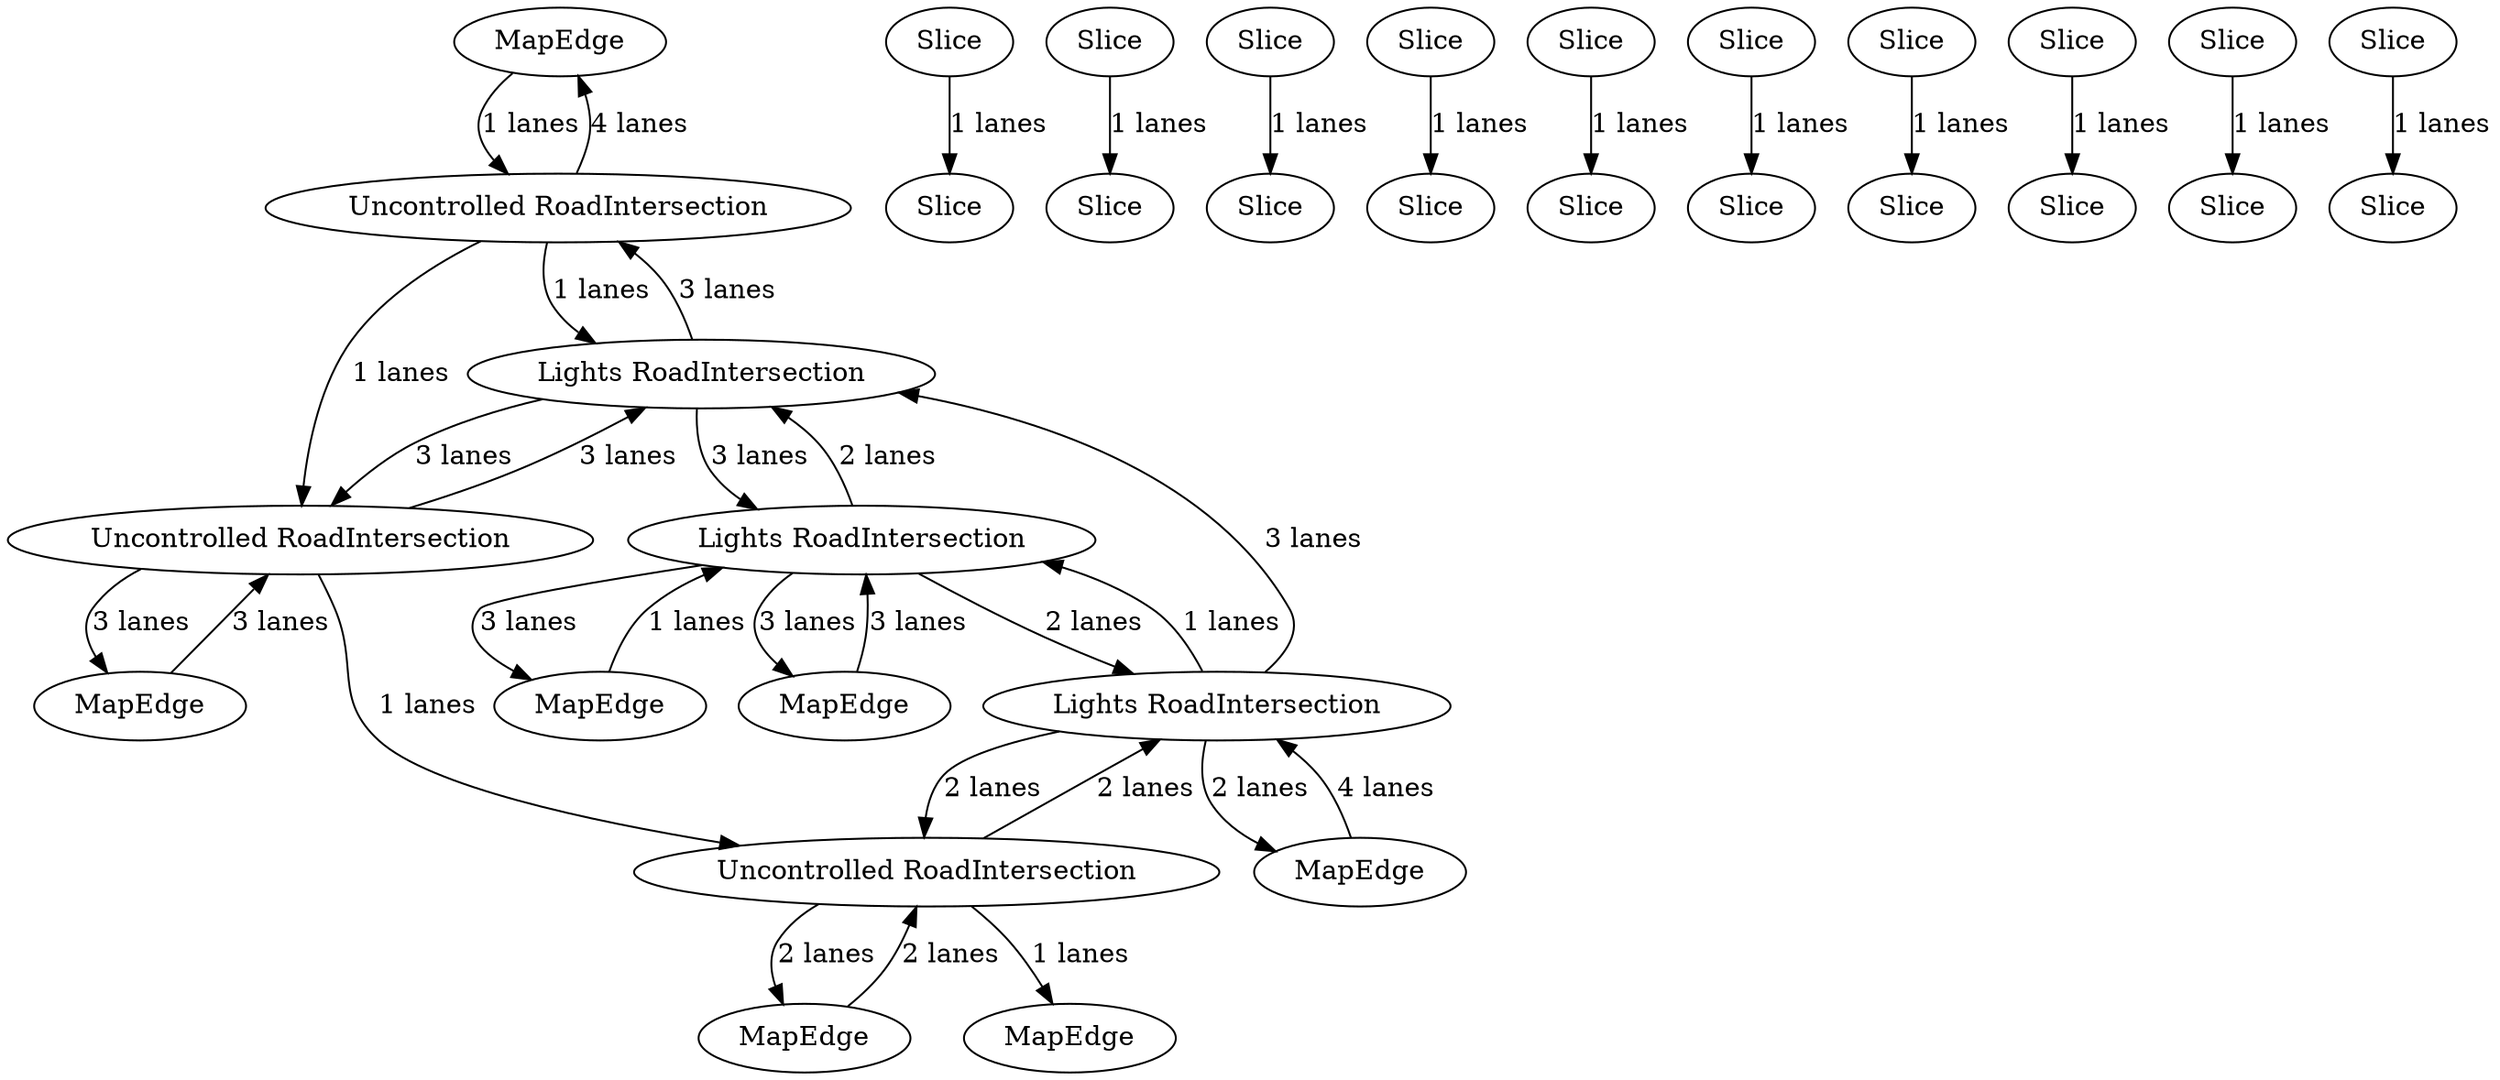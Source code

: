 digraph {
    0 [ label = "MapEdge" ]
    1 [ label = "MapEdge" ]
    2 [ label = "Uncontrolled RoadIntersection" ]
    3 [ label = "Slice" ]
    4 [ label = "MapEdge" ]
    5 [ label = "Slice" ]
    6 [ label = "Slice" ]
    7 [ label = "Slice" ]
    8 [ label = "Slice" ]
    9 [ label = "Slice" ]
    10 [ label = "Slice" ]
    11 [ label = "Slice" ]
    12 [ label = "Uncontrolled RoadIntersection" ]
    13 [ label = "Lights RoadIntersection" ]
    14 [ label = "Slice" ]
    15 [ label = "Lights RoadIntersection" ]
    16 [ label = "Slice" ]
    17 [ label = "Slice" ]
    18 [ label = "MapEdge" ]
    19 [ label = "Slice" ]
    20 [ label = "Slice" ]
    21 [ label = "Slice" ]
    22 [ label = "Slice" ]
    23 [ label = "Lights RoadIntersection" ]
    24 [ label = "Slice" ]
    25 [ label = "Uncontrolled RoadIntersection" ]
    26 [ label = "Slice" ]
    27 [ label = "Slice" ]
    28 [ label = "Slice" ]
    29 [ label = "Slice" ]
    30 [ label = "MapEdge" ]
    31 [ label = "MapEdge" ]
    32 [ label = "MapEdge" ]
    18 -> 15 [ label = "3 lanes" ]
    15 -> 18 [ label = "3 lanes" ]
    23 -> 15 [ label = "1 lanes" ]
    15 -> 23 [ label = "2 lanes" ]
    15 -> 13 [ label = "2 lanes" ]
    13 -> 15 [ label = "3 lanes" ]
    13 -> 12 [ label = "3 lanes" ]
    12 -> 13 [ label = "3 lanes" ]
    12 -> 4 [ label = "3 lanes" ]
    4 -> 12 [ label = "3 lanes" ]
    23 -> 13 [ label = "3 lanes" ]
    2 -> 0 [ label = "4 lanes" ]
    0 -> 2 [ label = "1 lanes" ]
    31 -> 23 [ label = "4 lanes" ]
    23 -> 31 [ label = "2 lanes" ]
    30 -> 25 [ label = "2 lanes" ]
    25 -> 30 [ label = "2 lanes" ]
    25 -> 23 [ label = "2 lanes" ]
    23 -> 25 [ label = "2 lanes" ]
    7 -> 6 [ label = "1 lanes" ]
    3 -> 5 [ label = "1 lanes" ]
    21 -> 19 [ label = "1 lanes" ]
    26 -> 29 [ label = "1 lanes" ]
    27 -> 28 [ label = "1 lanes" ]
    24 -> 22 [ label = "1 lanes" ]
    11 -> 10 [ label = "1 lanes" ]
    9 -> 8 [ label = "1 lanes" ]
    17 -> 20 [ label = "1 lanes" ]
    14 -> 16 [ label = "1 lanes" ]
    25 -> 32 [ label = "1 lanes" ]
    12 -> 25 [ label = "1 lanes" ]
    2 -> 12 [ label = "1 lanes" ]
    15 -> 1 [ label = "3 lanes" ]
    1 -> 15 [ label = "1 lanes" ]
    13 -> 2 [ label = "3 lanes" ]
    2 -> 13 [ label = "1 lanes" ]
}
